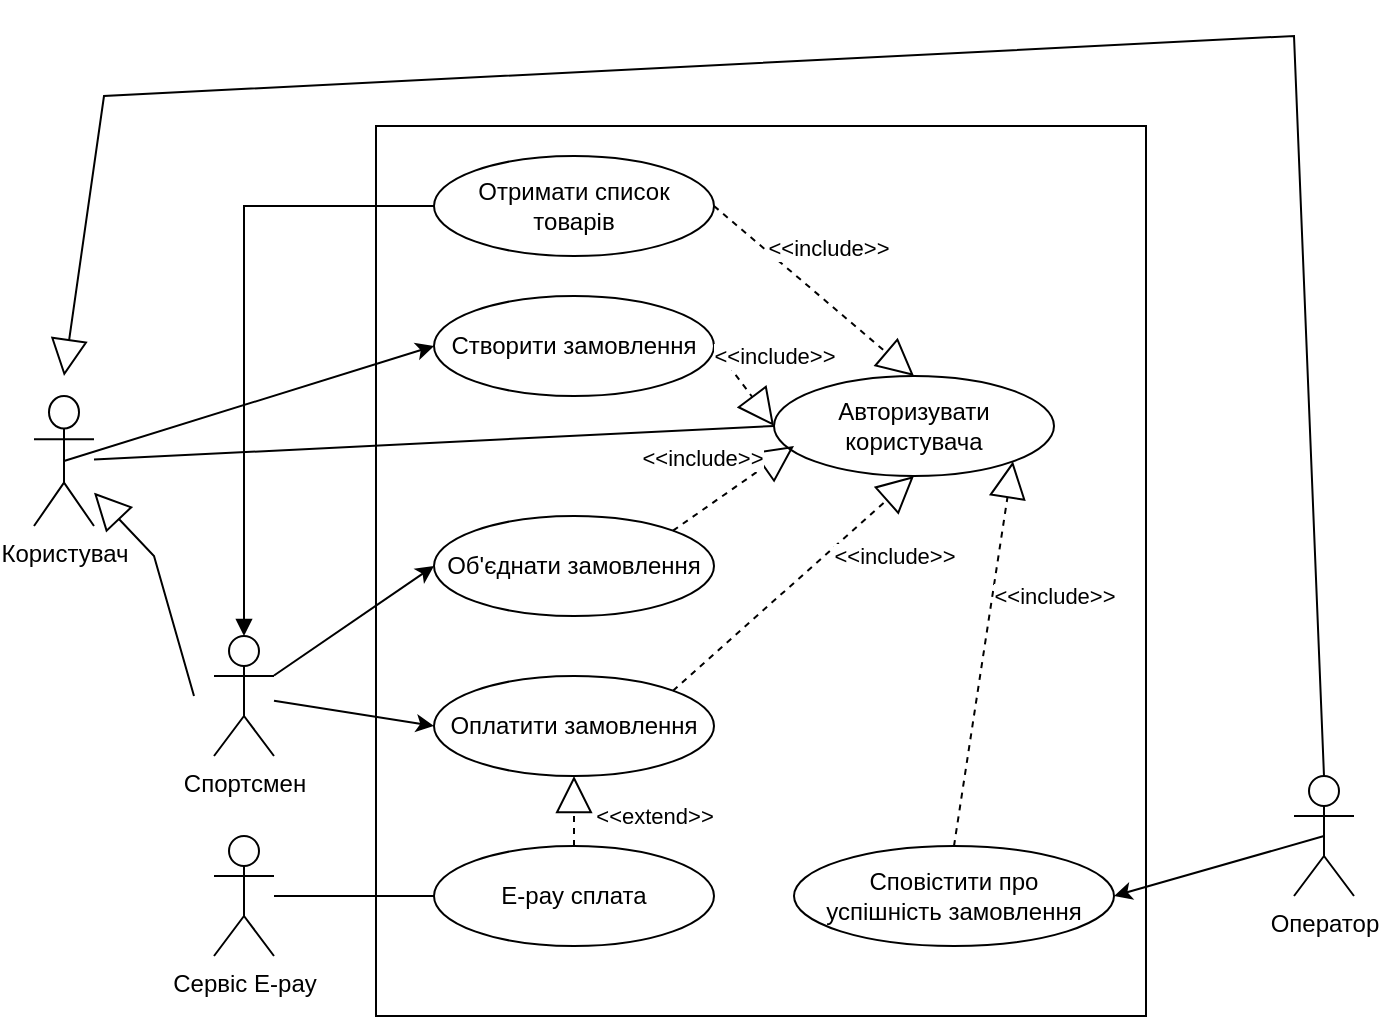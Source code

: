<mxfile version="21.7.5" type="device">
  <diagram name="Страница 1" id="peiVjQ6xKM0UFsxWsOr3">
    <mxGraphModel dx="1036" dy="614" grid="1" gridSize="10" guides="1" tooltips="1" connect="1" arrows="1" fold="1" page="1" pageScale="1" pageWidth="827" pageHeight="1169" math="0" shadow="0">
      <root>
        <mxCell id="0" />
        <mxCell id="1" parent="0" />
        <mxCell id="1JTkHmqc5n5id6cBLUgi-10" style="edgeStyle=orthogonalEdgeStyle;rounded=0;orthogonalLoop=1;jettySize=auto;html=1;exitX=0.5;exitY=1;exitDx=0;exitDy=0;entryX=0.5;entryY=0;entryDx=0;entryDy=0;" parent="1" edge="1">
          <mxGeometry relative="1" as="geometry">
            <mxPoint x="470" y="395" as="sourcePoint" />
          </mxGeometry>
        </mxCell>
        <mxCell id="UrdU0xNyHuRj9MzuBO23-1" value="Користувач" style="shape=umlActor;verticalLabelPosition=bottom;verticalAlign=top;html=1;outlineConnect=0;" parent="1" vertex="1">
          <mxGeometry x="50" y="200" width="30" height="65" as="geometry" />
        </mxCell>
        <mxCell id="UrdU0xNyHuRj9MzuBO23-8" value="" style="rounded=0;whiteSpace=wrap;html=1;" parent="1" vertex="1">
          <mxGeometry x="221" y="65" width="385" height="445" as="geometry" />
        </mxCell>
        <mxCell id="UrdU0xNyHuRj9MzuBO23-2" value="Отримати список&lt;br&gt;товарів" style="ellipse;whiteSpace=wrap;html=1;" parent="1" vertex="1">
          <mxGeometry x="250" y="80" width="140" height="50" as="geometry" />
        </mxCell>
        <mxCell id="UrdU0xNyHuRj9MzuBO23-3" value="Створити замовлення" style="ellipse;whiteSpace=wrap;html=1;" parent="1" vertex="1">
          <mxGeometry x="250" y="150" width="140" height="50" as="geometry" />
        </mxCell>
        <mxCell id="UrdU0xNyHuRj9MzuBO23-4" value="Об&#39;єднати замовлення" style="ellipse;whiteSpace=wrap;html=1;" parent="1" vertex="1">
          <mxGeometry x="250" y="260" width="140" height="50" as="geometry" />
        </mxCell>
        <mxCell id="UrdU0xNyHuRj9MzuBO23-5" value="Оплатити замовлення" style="ellipse;whiteSpace=wrap;html=1;" parent="1" vertex="1">
          <mxGeometry x="250" y="340" width="140" height="50" as="geometry" />
        </mxCell>
        <mxCell id="UrdU0xNyHuRj9MzuBO23-6" value="Сповістити про&lt;br&gt;успішність замовлення" style="ellipse;whiteSpace=wrap;html=1;" parent="1" vertex="1">
          <mxGeometry x="430" y="425" width="160" height="50" as="geometry" />
        </mxCell>
        <mxCell id="UrdU0xNyHuRj9MzuBO23-15" value="Сервіс E-pay&lt;br&gt;&amp;nbsp;" style="shape=umlActor;verticalLabelPosition=bottom;verticalAlign=top;html=1;outlineConnect=0;" parent="1" vertex="1">
          <mxGeometry x="140" y="420" width="30" height="60" as="geometry" />
        </mxCell>
        <mxCell id="Ndh7fXzvTLHAovszqeuX-8" style="rounded=0;orthogonalLoop=1;jettySize=auto;html=1;exitX=0.5;exitY=0.5;exitDx=0;exitDy=0;exitPerimeter=0;entryX=1;entryY=0.5;entryDx=0;entryDy=0;" parent="1" source="UrdU0xNyHuRj9MzuBO23-18" target="UrdU0xNyHuRj9MzuBO23-6" edge="1">
          <mxGeometry relative="1" as="geometry" />
        </mxCell>
        <mxCell id="UrdU0xNyHuRj9MzuBO23-18" value="Оператор" style="shape=umlActor;verticalLabelPosition=bottom;verticalAlign=top;html=1;outlineConnect=0;" parent="1" vertex="1">
          <mxGeometry x="680" y="390" width="30" height="60" as="geometry" />
        </mxCell>
        <mxCell id="Ndh7fXzvTLHAovszqeuX-3" value="Авторизувати&lt;br&gt;користувача" style="ellipse;whiteSpace=wrap;html=1;" parent="1" vertex="1">
          <mxGeometry x="420" y="190" width="140" height="50" as="geometry" />
        </mxCell>
        <mxCell id="Ndh7fXzvTLHAovszqeuX-5" value="E-pay сплата" style="ellipse;whiteSpace=wrap;html=1;" parent="1" vertex="1">
          <mxGeometry x="250" y="425" width="140" height="50" as="geometry" />
        </mxCell>
        <mxCell id="Ndh7fXzvTLHAovszqeuX-7" value="&amp;lt;&amp;lt;extend&amp;gt;&amp;gt;" style="endArrow=block;endSize=16;endFill=0;html=1;rounded=0;exitX=0.5;exitY=0;exitDx=0;exitDy=0;entryX=0.5;entryY=1;entryDx=0;entryDy=0;dashed=1;" parent="1" source="Ndh7fXzvTLHAovszqeuX-5" target="UrdU0xNyHuRj9MzuBO23-5" edge="1">
          <mxGeometry x="-0.143" y="-40" width="160" relative="1" as="geometry">
            <mxPoint x="330" y="280" as="sourcePoint" />
            <mxPoint x="490" y="280" as="targetPoint" />
            <mxPoint as="offset" />
          </mxGeometry>
        </mxCell>
        <mxCell id="Ndh7fXzvTLHAovszqeuX-10" value="" style="endArrow=none;html=1;rounded=0;entryX=0;entryY=0.5;entryDx=0;entryDy=0;" parent="1" source="UrdU0xNyHuRj9MzuBO23-15" target="Ndh7fXzvTLHAovszqeuX-5" edge="1">
          <mxGeometry width="50" height="50" relative="1" as="geometry">
            <mxPoint x="390" y="310" as="sourcePoint" />
            <mxPoint x="190" y="420" as="targetPoint" />
          </mxGeometry>
        </mxCell>
        <mxCell id="Ndh7fXzvTLHAovszqeuX-11" value="&amp;lt;&amp;lt;include&amp;gt;&amp;gt;" style="endArrow=block;endSize=16;endFill=0;html=1;rounded=0;exitX=1;exitY=0.5;exitDx=0;exitDy=0;entryX=0;entryY=0.5;entryDx=0;entryDy=0;dashed=1;" parent="1" source="UrdU0xNyHuRj9MzuBO23-3" target="Ndh7fXzvTLHAovszqeuX-3" edge="1">
          <mxGeometry x="-0.12" y="21" width="160" relative="1" as="geometry">
            <mxPoint x="450" y="350" as="sourcePoint" />
            <mxPoint x="400" y="375" as="targetPoint" />
            <mxPoint as="offset" />
          </mxGeometry>
        </mxCell>
        <mxCell id="Ndh7fXzvTLHAovszqeuX-12" value="&amp;lt;&amp;lt;include&amp;gt;&amp;gt;" style="endArrow=block;endSize=16;endFill=0;html=1;rounded=0;exitX=1;exitY=0.5;exitDx=0;exitDy=0;entryX=0.5;entryY=0;entryDx=0;entryDy=0;dashed=1;" parent="1" source="UrdU0xNyHuRj9MzuBO23-2" target="Ndh7fXzvTLHAovszqeuX-3" edge="1">
          <mxGeometry x="-0.12" y="21" width="160" relative="1" as="geometry">
            <mxPoint x="400" y="185" as="sourcePoint" />
            <mxPoint x="430" y="225" as="targetPoint" />
            <mxPoint as="offset" />
          </mxGeometry>
        </mxCell>
        <mxCell id="Ndh7fXzvTLHAovszqeuX-13" value="" style="endArrow=none;html=1;rounded=0;entryX=0;entryY=0.5;entryDx=0;entryDy=0;" parent="1" source="UrdU0xNyHuRj9MzuBO23-1" target="Ndh7fXzvTLHAovszqeuX-3" edge="1">
          <mxGeometry width="50" height="50" relative="1" as="geometry">
            <mxPoint x="390" y="350" as="sourcePoint" />
            <mxPoint x="390" y="220" as="targetPoint" />
          </mxGeometry>
        </mxCell>
        <mxCell id="Ndh7fXzvTLHAovszqeuX-14" value="&amp;lt;&amp;lt;include&amp;gt;&amp;gt;" style="endArrow=block;endSize=16;endFill=0;html=1;rounded=0;exitX=1;exitY=0;exitDx=0;exitDy=0;entryX=0;entryY=0.5;entryDx=0;entryDy=0;dashed=1;" parent="1" source="UrdU0xNyHuRj9MzuBO23-4" edge="1">
          <mxGeometry x="-0.12" y="21" width="160" relative="1" as="geometry">
            <mxPoint x="400" y="185" as="sourcePoint" />
            <mxPoint x="430" y="225" as="targetPoint" />
            <mxPoint as="offset" />
          </mxGeometry>
        </mxCell>
        <mxCell id="Ndh7fXzvTLHAovszqeuX-15" value="&amp;lt;&amp;lt;include&amp;gt;&amp;gt;" style="endArrow=block;endSize=16;endFill=0;html=1;rounded=0;exitX=1;exitY=0;exitDx=0;exitDy=0;entryX=0.5;entryY=1;entryDx=0;entryDy=0;dashed=1;" parent="1" source="UrdU0xNyHuRj9MzuBO23-5" target="Ndh7fXzvTLHAovszqeuX-3" edge="1">
          <mxGeometry x="0.578" y="-23" width="160" relative="1" as="geometry">
            <mxPoint x="379" y="277" as="sourcePoint" />
            <mxPoint x="440" y="235" as="targetPoint" />
            <mxPoint as="offset" />
          </mxGeometry>
        </mxCell>
        <mxCell id="Ndh7fXzvTLHAovszqeuX-18" value="&amp;lt;&amp;lt;include&amp;gt;&amp;gt;" style="endArrow=block;endSize=16;endFill=0;html=1;rounded=0;exitX=0.5;exitY=0;exitDx=0;exitDy=0;entryX=1;entryY=1;entryDx=0;entryDy=0;dashed=1;" parent="1" source="UrdU0xNyHuRj9MzuBO23-6" target="Ndh7fXzvTLHAovszqeuX-3" edge="1">
          <mxGeometry x="0.348" y="-30" width="160" relative="1" as="geometry">
            <mxPoint x="379" y="357" as="sourcePoint" />
            <mxPoint x="500" y="250" as="targetPoint" />
            <mxPoint as="offset" />
          </mxGeometry>
        </mxCell>
        <mxCell id="1PhmBqmdR1Y-dauaxOug-1" value="Спортсмен" style="shape=umlActor;verticalLabelPosition=bottom;verticalAlign=top;html=1;" vertex="1" parent="1">
          <mxGeometry x="140" y="320" width="30" height="60" as="geometry" />
        </mxCell>
        <mxCell id="1PhmBqmdR1Y-dauaxOug-5" value="" style="endArrow=block;endFill=1;html=1;edgeStyle=orthogonalEdgeStyle;align=left;verticalAlign=top;rounded=0;exitX=0;exitY=0.5;exitDx=0;exitDy=0;entryX=0.5;entryY=0;entryDx=0;entryDy=0;entryPerimeter=0;" edge="1" parent="1" source="UrdU0xNyHuRj9MzuBO23-2" target="1PhmBqmdR1Y-dauaxOug-1">
          <mxGeometry x="-1" relative="1" as="geometry">
            <mxPoint x="90" y="380" as="sourcePoint" />
            <mxPoint x="250" y="380" as="targetPoint" />
          </mxGeometry>
        </mxCell>
        <mxCell id="1PhmBqmdR1Y-dauaxOug-12" style="rounded=0;orthogonalLoop=1;jettySize=auto;html=1;entryX=0;entryY=0.5;entryDx=0;entryDy=0;exitX=0.5;exitY=0.5;exitDx=0;exitDy=0;exitPerimeter=0;" edge="1" parent="1" source="UrdU0xNyHuRj9MzuBO23-1" target="UrdU0xNyHuRj9MzuBO23-3">
          <mxGeometry relative="1" as="geometry">
            <mxPoint x="750" y="430" as="sourcePoint" />
            <mxPoint x="600" y="460" as="targetPoint" />
          </mxGeometry>
        </mxCell>
        <mxCell id="1PhmBqmdR1Y-dauaxOug-14" value="&lt;br&gt;" style="endArrow=block;endSize=16;endFill=0;html=1;rounded=0;" edge="1" parent="1" target="UrdU0xNyHuRj9MzuBO23-1">
          <mxGeometry x="0.348" y="-30" width="160" relative="1" as="geometry">
            <mxPoint x="130" y="350" as="sourcePoint" />
            <mxPoint x="100" y="240" as="targetPoint" />
            <mxPoint as="offset" />
            <Array as="points">
              <mxPoint x="110" y="280" />
            </Array>
          </mxGeometry>
        </mxCell>
        <mxCell id="1PhmBqmdR1Y-dauaxOug-16" value="&lt;br&gt;" style="endArrow=block;endSize=16;endFill=0;html=1;rounded=0;exitX=0.5;exitY=0;exitDx=0;exitDy=0;exitPerimeter=0;" edge="1" parent="1" source="UrdU0xNyHuRj9MzuBO23-18">
          <mxGeometry x="0.348" y="-30" width="160" relative="1" as="geometry">
            <mxPoint x="710" y="230" as="sourcePoint" />
            <mxPoint x="65" y="190" as="targetPoint" />
            <mxPoint as="offset" />
            <Array as="points">
              <mxPoint x="680" y="20" />
              <mxPoint x="85" y="50" />
            </Array>
          </mxGeometry>
        </mxCell>
        <mxCell id="1PhmBqmdR1Y-dauaxOug-18" style="rounded=0;orthogonalLoop=1;jettySize=auto;html=1;entryX=0;entryY=0.5;entryDx=0;entryDy=0;" edge="1" parent="1" source="1PhmBqmdR1Y-dauaxOug-1" target="UrdU0xNyHuRj9MzuBO23-4">
          <mxGeometry relative="1" as="geometry">
            <mxPoint x="190" y="180" as="sourcePoint" />
            <mxPoint x="260" y="185" as="targetPoint" />
          </mxGeometry>
        </mxCell>
        <mxCell id="1PhmBqmdR1Y-dauaxOug-19" style="rounded=0;orthogonalLoop=1;jettySize=auto;html=1;entryX=0;entryY=0.5;entryDx=0;entryDy=0;" edge="1" parent="1" source="1PhmBqmdR1Y-dauaxOug-1" target="UrdU0xNyHuRj9MzuBO23-5">
          <mxGeometry relative="1" as="geometry">
            <mxPoint x="160" y="200" as="sourcePoint" />
            <mxPoint x="270" y="195" as="targetPoint" />
          </mxGeometry>
        </mxCell>
      </root>
    </mxGraphModel>
  </diagram>
</mxfile>
